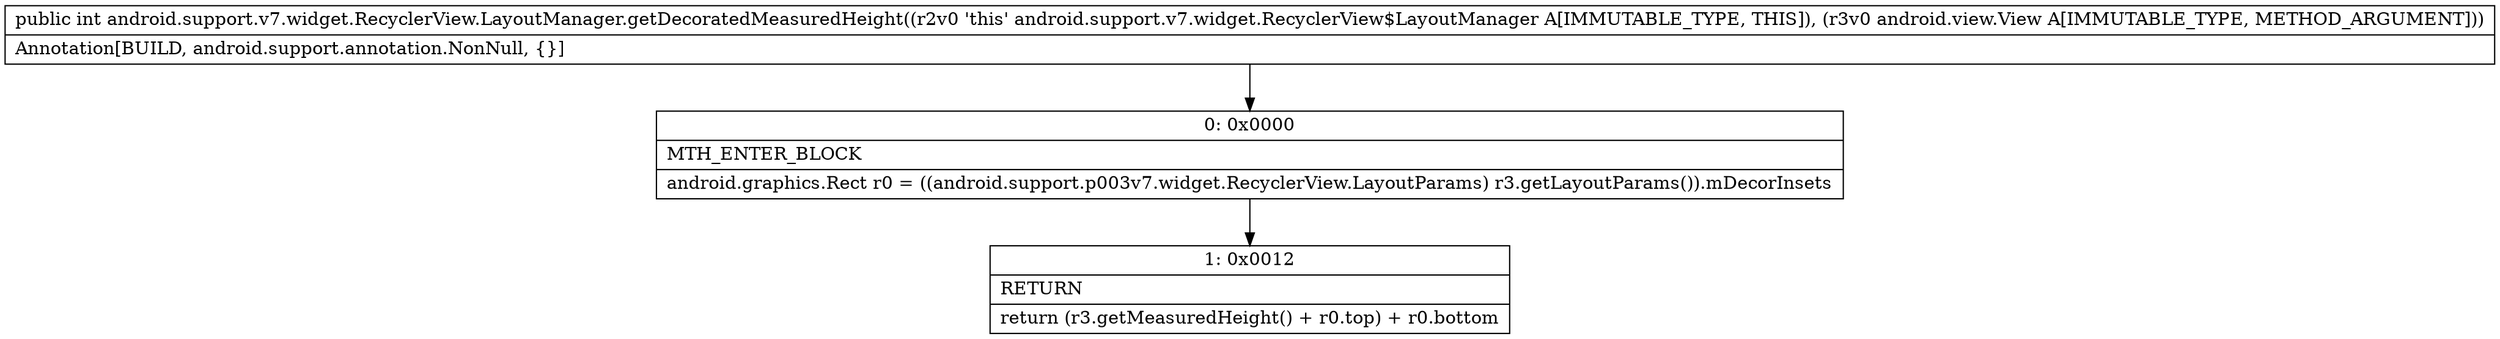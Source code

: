 digraph "CFG forandroid.support.v7.widget.RecyclerView.LayoutManager.getDecoratedMeasuredHeight(Landroid\/view\/View;)I" {
Node_0 [shape=record,label="{0\:\ 0x0000|MTH_ENTER_BLOCK\l|android.graphics.Rect r0 = ((android.support.p003v7.widget.RecyclerView.LayoutParams) r3.getLayoutParams()).mDecorInsets\l}"];
Node_1 [shape=record,label="{1\:\ 0x0012|RETURN\l|return (r3.getMeasuredHeight() + r0.top) + r0.bottom\l}"];
MethodNode[shape=record,label="{public int android.support.v7.widget.RecyclerView.LayoutManager.getDecoratedMeasuredHeight((r2v0 'this' android.support.v7.widget.RecyclerView$LayoutManager A[IMMUTABLE_TYPE, THIS]), (r3v0 android.view.View A[IMMUTABLE_TYPE, METHOD_ARGUMENT]))  | Annotation[BUILD, android.support.annotation.NonNull, \{\}]\l}"];
MethodNode -> Node_0;
Node_0 -> Node_1;
}

